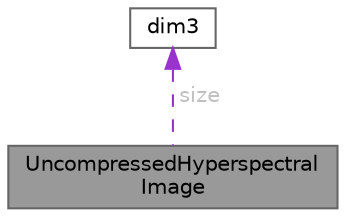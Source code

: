 digraph "UncompressedHyperspectralImage"
{
 // LATEX_PDF_SIZE
  bgcolor="transparent";
  edge [fontname=Helvetica,fontsize=10,labelfontname=Helvetica,labelfontsize=10];
  node [fontname=Helvetica,fontsize=10,shape=box,height=0.2,width=0.4];
  Node1 [id="Node000001",label="UncompressedHyperspectral\lImage",height=0.2,width=0.4,color="gray40", fillcolor="grey60", style="filled", fontcolor="black",tooltip=" "];
  Node2 -> Node1 [id="edge1_Node000001_Node000002",dir="back",color="darkorchid3",style="dashed",tooltip=" ",label=" size",fontcolor="grey" ];
  Node2 [id="Node000002",label="dim3",height=0.2,width=0.4,color="gray40", fillcolor="white", style="filled",URL="$d3/db3/structdim3.html",tooltip=" "];
}
